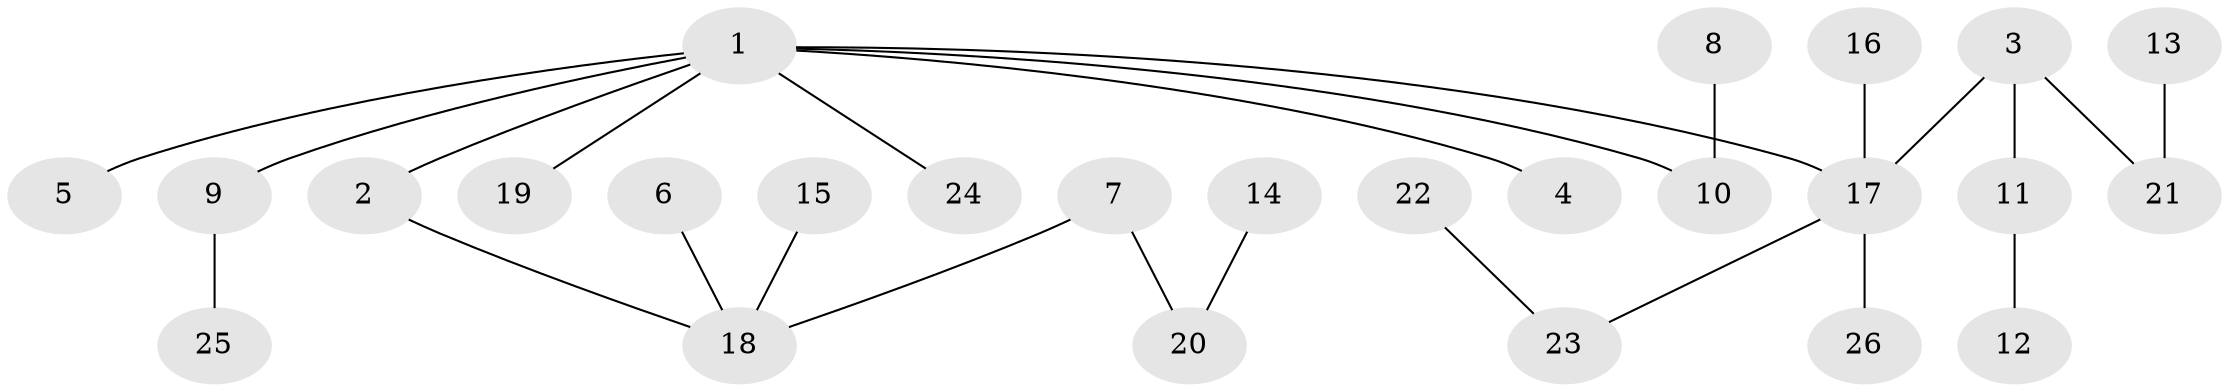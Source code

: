 // original degree distribution, {3: 0.17307692307692307, 4: 0.07692307692307693, 5: 0.019230769230769232, 6: 0.038461538461538464, 2: 0.11538461538461539, 1: 0.5769230769230769}
// Generated by graph-tools (version 1.1) at 2025/26/03/09/25 03:26:29]
// undirected, 26 vertices, 25 edges
graph export_dot {
graph [start="1"]
  node [color=gray90,style=filled];
  1;
  2;
  3;
  4;
  5;
  6;
  7;
  8;
  9;
  10;
  11;
  12;
  13;
  14;
  15;
  16;
  17;
  18;
  19;
  20;
  21;
  22;
  23;
  24;
  25;
  26;
  1 -- 2 [weight=1.0];
  1 -- 4 [weight=1.0];
  1 -- 5 [weight=1.0];
  1 -- 9 [weight=1.0];
  1 -- 10 [weight=1.0];
  1 -- 17 [weight=1.0];
  1 -- 19 [weight=1.0];
  1 -- 24 [weight=1.0];
  2 -- 18 [weight=1.0];
  3 -- 11 [weight=1.0];
  3 -- 17 [weight=1.0];
  3 -- 21 [weight=1.0];
  6 -- 18 [weight=1.0];
  7 -- 18 [weight=1.0];
  7 -- 20 [weight=1.0];
  8 -- 10 [weight=1.0];
  9 -- 25 [weight=1.0];
  11 -- 12 [weight=1.0];
  13 -- 21 [weight=1.0];
  14 -- 20 [weight=1.0];
  15 -- 18 [weight=1.0];
  16 -- 17 [weight=1.0];
  17 -- 23 [weight=1.0];
  17 -- 26 [weight=1.0];
  22 -- 23 [weight=1.0];
}
